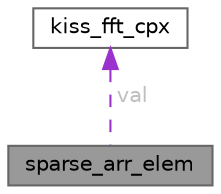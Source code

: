digraph "sparse_arr_elem"
{
 // INTERACTIVE_SVG=YES
 // LATEX_PDF_SIZE
  bgcolor="transparent";
  edge [fontname=Helvetica,fontsize=10,labelfontname=Helvetica,labelfontsize=10];
  node [fontname=Helvetica,fontsize=10,shape=box,height=0.2,width=0.4];
  Node1 [id="Node000001",label="sparse_arr_elem",height=0.2,width=0.4,color="gray40", fillcolor="grey60", style="filled", fontcolor="black",tooltip=" "];
  Node2 -> Node1 [id="edge1_Node000001_Node000002",dir="back",color="darkorchid3",style="dashed",tooltip=" ",label=" val",fontcolor="grey" ];
  Node2 [id="Node000002",label="kiss_fft_cpx",height=0.2,width=0.4,color="gray40", fillcolor="white", style="filled",URL="$d0/dc9/kiss__fft_8h.html#d4/d47/structkiss__fft__cpx",tooltip=" "];
}
